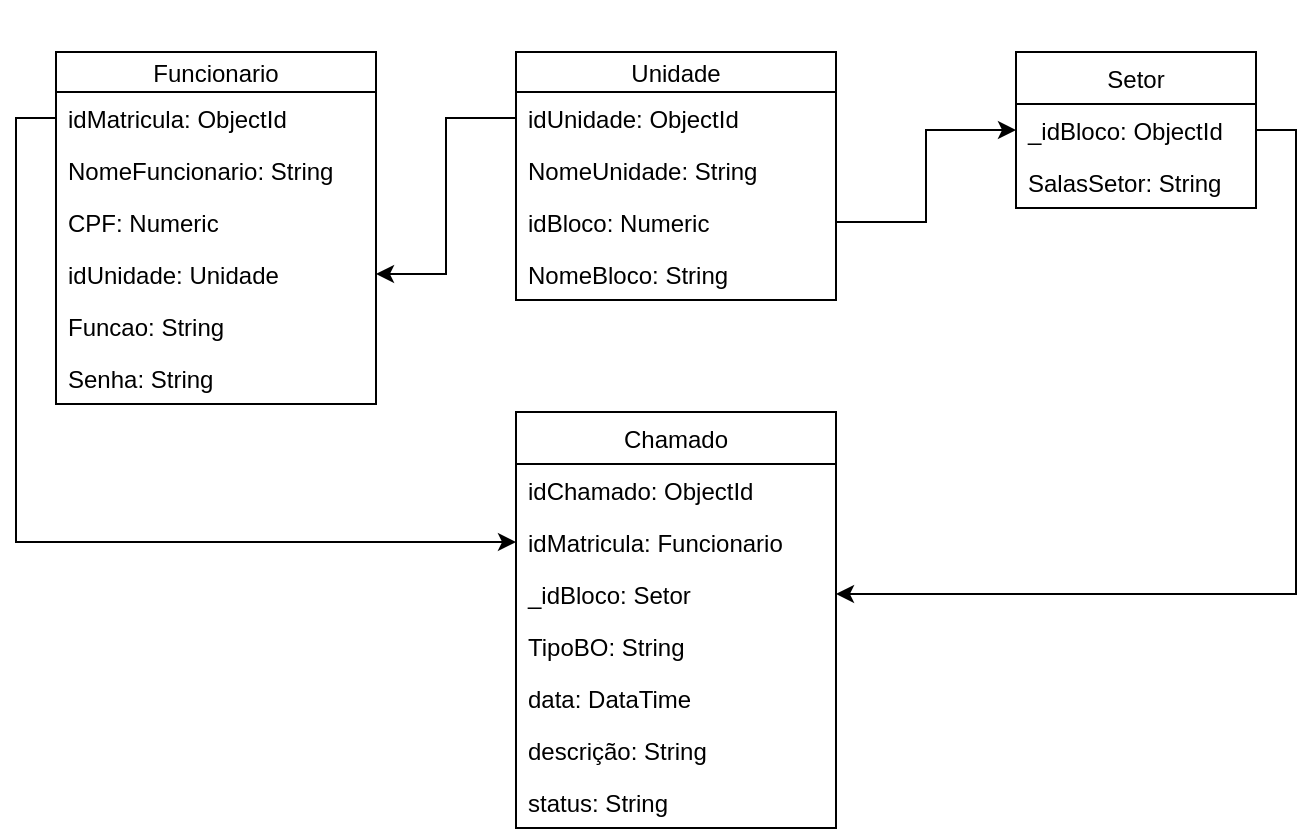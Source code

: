 <mxfile version="24.2.5" type="device">
  <diagram id="z1HYnriZMkcdqQTkhyPY" name="Page-1">
    <mxGraphModel dx="669" dy="458" grid="1" gridSize="10" guides="1" tooltips="1" connect="1" arrows="1" fold="1" page="1" pageScale="1" pageWidth="850" pageHeight="1100" math="0" shadow="0">
      <root>
        <mxCell id="0" />
        <mxCell id="1" parent="0" />
        <mxCell id="2" value="Funcionario" style="swimlane;fontStyle=0;childLayout=stackLayout;horizontal=1;startSize=20;fillColor=none;horizontalStack=0;resizeParent=1;resizeParentMax=0;resizeLast=0;collapsible=1;marginBottom=0;" parent="1" vertex="1">
          <mxGeometry x="70" y="90" width="160" height="176" as="geometry">
            <mxRectangle x="80" y="90" width="100" height="30" as="alternateBounds" />
          </mxGeometry>
        </mxCell>
        <mxCell id="4" value="idMatricula: ObjectId" style="text;strokeColor=none;fillColor=none;align=left;verticalAlign=top;spacingLeft=4;spacingRight=4;overflow=hidden;rotatable=0;points=[[0,0.5],[1,0.5]];portConstraint=eastwest;" parent="2" vertex="1">
          <mxGeometry y="20" width="160" height="26" as="geometry" />
        </mxCell>
        <mxCell id="5" value="NomeFuncionario: String" style="text;strokeColor=none;fillColor=none;align=left;verticalAlign=top;spacingLeft=4;spacingRight=4;overflow=hidden;rotatable=0;points=[[0,0.5],[1,0.5]];portConstraint=eastwest;" parent="2" vertex="1">
          <mxGeometry y="46" width="160" height="26" as="geometry" />
        </mxCell>
        <mxCell id="6" value="CPF: Numeric" style="text;strokeColor=none;fillColor=none;align=left;verticalAlign=top;spacingLeft=4;spacingRight=4;overflow=hidden;rotatable=0;points=[[0,0.5],[1,0.5]];portConstraint=eastwest;" parent="2" vertex="1">
          <mxGeometry y="72" width="160" height="26" as="geometry" />
        </mxCell>
        <mxCell id="XxOuZi0QKa9OhZijrjpP-45" value="idUnidade: Unidade" style="text;strokeColor=none;fillColor=none;align=left;verticalAlign=top;spacingLeft=4;spacingRight=4;overflow=hidden;rotatable=0;points=[[0,0.5],[1,0.5]];portConstraint=eastwest;" vertex="1" parent="2">
          <mxGeometry y="98" width="160" height="26" as="geometry" />
        </mxCell>
        <mxCell id="XxOuZi0QKa9OhZijrjpP-43" value="Funcao: String" style="text;strokeColor=none;fillColor=none;align=left;verticalAlign=top;spacingLeft=4;spacingRight=4;overflow=hidden;rotatable=0;points=[[0,0.5],[1,0.5]];portConstraint=eastwest;" vertex="1" parent="2">
          <mxGeometry y="124" width="160" height="26" as="geometry" />
        </mxCell>
        <mxCell id="XxOuZi0QKa9OhZijrjpP-31" value="Senha: String" style="text;strokeColor=none;fillColor=none;align=left;verticalAlign=top;spacingLeft=4;spacingRight=4;overflow=hidden;rotatable=0;points=[[0,0.5],[1,0.5]];portConstraint=eastwest;" vertex="1" parent="2">
          <mxGeometry y="150" width="160" height="26" as="geometry" />
        </mxCell>
        <mxCell id="9" value="Setor" style="swimlane;fontStyle=0;childLayout=stackLayout;horizontal=1;startSize=26;fillColor=none;horizontalStack=0;resizeParent=1;resizeParentMax=0;resizeLast=0;collapsible=1;marginBottom=0;" parent="1" vertex="1">
          <mxGeometry x="550" y="90" width="120" height="78" as="geometry" />
        </mxCell>
        <mxCell id="10" value="_idBloco: ObjectId" style="text;strokeColor=none;fillColor=none;align=left;verticalAlign=top;spacingLeft=4;spacingRight=4;overflow=hidden;rotatable=0;points=[[0,0.5],[1,0.5]];portConstraint=eastwest;" parent="9" vertex="1">
          <mxGeometry y="26" width="120" height="26" as="geometry" />
        </mxCell>
        <mxCell id="11" value="SalasSetor: String" style="text;strokeColor=none;fillColor=none;align=left;verticalAlign=top;spacingLeft=4;spacingRight=4;overflow=hidden;rotatable=0;points=[[0,0.5],[1,0.5]];portConstraint=eastwest;" parent="9" vertex="1">
          <mxGeometry y="52" width="120" height="26" as="geometry" />
        </mxCell>
        <mxCell id="13" value="Chamado" style="swimlane;fontStyle=0;childLayout=stackLayout;horizontal=1;startSize=26;fillColor=none;horizontalStack=0;resizeParent=1;resizeParentMax=0;resizeLast=0;collapsible=1;marginBottom=0;" parent="1" vertex="1">
          <mxGeometry x="300" y="270" width="160" height="208" as="geometry" />
        </mxCell>
        <mxCell id="14" value="idChamado: ObjectId" style="text;strokeColor=none;fillColor=none;align=left;verticalAlign=top;spacingLeft=4;spacingRight=4;overflow=hidden;rotatable=0;points=[[0,0.5],[1,0.5]];portConstraint=eastwest;" parent="13" vertex="1">
          <mxGeometry y="26" width="160" height="26" as="geometry" />
        </mxCell>
        <mxCell id="29" value="idMatricula: Funcionario" style="text;strokeColor=none;fillColor=none;align=left;verticalAlign=top;spacingLeft=4;spacingRight=4;overflow=hidden;rotatable=0;points=[[0,0.5],[1,0.5]];portConstraint=eastwest;" parent="13" vertex="1">
          <mxGeometry y="52" width="160" height="26" as="geometry" />
        </mxCell>
        <mxCell id="15" value="_idBloco: Setor" style="text;strokeColor=none;fillColor=none;align=left;verticalAlign=top;spacingLeft=4;spacingRight=4;overflow=hidden;rotatable=0;points=[[0,0.5],[1,0.5]];portConstraint=eastwest;" parent="13" vertex="1">
          <mxGeometry y="78" width="160" height="26" as="geometry" />
        </mxCell>
        <mxCell id="16" value="TipoBO: String" style="text;strokeColor=none;fillColor=none;align=left;verticalAlign=top;spacingLeft=4;spacingRight=4;overflow=hidden;rotatable=0;points=[[0,0.5],[1,0.5]];portConstraint=eastwest;" parent="13" vertex="1">
          <mxGeometry y="104" width="160" height="26" as="geometry" />
        </mxCell>
        <mxCell id="19" value="data: DataTime" style="text;strokeColor=none;fillColor=none;align=left;verticalAlign=top;spacingLeft=4;spacingRight=4;overflow=hidden;rotatable=0;points=[[0,0.5],[1,0.5]];portConstraint=eastwest;" parent="13" vertex="1">
          <mxGeometry y="130" width="160" height="26" as="geometry" />
        </mxCell>
        <mxCell id="18" value="descrição: String" style="text;strokeColor=none;fillColor=none;align=left;verticalAlign=top;spacingLeft=4;spacingRight=4;overflow=hidden;rotatable=0;points=[[0,0.5],[1,0.5]];portConstraint=eastwest;" parent="13" vertex="1">
          <mxGeometry y="156" width="160" height="26" as="geometry" />
        </mxCell>
        <mxCell id="20" value="status: String" style="text;strokeColor=none;fillColor=none;align=left;verticalAlign=top;spacingLeft=4;spacingRight=4;overflow=hidden;rotatable=0;points=[[0,0.5],[1,0.5]];portConstraint=eastwest;" parent="13" vertex="1">
          <mxGeometry y="182" width="160" height="26" as="geometry" />
        </mxCell>
        <mxCell id="XxOuZi0QKa9OhZijrjpP-39" value="" style="edgeStyle=orthogonalEdgeStyle;rounded=0;orthogonalLoop=1;jettySize=auto;html=1;" edge="1" parent="1" source="XxOuZi0QKa9OhZijrjpP-34" target="10">
          <mxGeometry relative="1" as="geometry" />
        </mxCell>
        <mxCell id="XxOuZi0QKa9OhZijrjpP-38" value="" style="endArrow=diamondThin;endFill=1;endSize=24;html=1;exitX=1;exitY=0;exitDx=0;exitDy=0;" edge="1" parent="1" target="XxOuZi0QKa9OhZijrjpP-32">
          <mxGeometry width="160" relative="1" as="geometry">
            <mxPoint x="400" y="90" as="sourcePoint" />
            <mxPoint x="480" y="90" as="targetPoint" />
          </mxGeometry>
        </mxCell>
        <mxCell id="XxOuZi0QKa9OhZijrjpP-32" value="Unidade" style="swimlane;fontStyle=0;childLayout=stackLayout;horizontal=1;startSize=20;fillColor=none;horizontalStack=0;resizeParent=1;resizeParentMax=0;resizeLast=0;collapsible=1;marginBottom=0;" vertex="1" parent="1">
          <mxGeometry x="300" y="90" width="160" height="124" as="geometry">
            <mxRectangle x="80" y="90" width="100" height="30" as="alternateBounds" />
          </mxGeometry>
        </mxCell>
        <mxCell id="XxOuZi0QKa9OhZijrjpP-36" value="idUnidade: ObjectId" style="text;strokeColor=none;fillColor=none;align=left;verticalAlign=top;spacingLeft=4;spacingRight=4;overflow=hidden;rotatable=0;points=[[0,0.5],[1,0.5]];portConstraint=eastwest;" vertex="1" parent="XxOuZi0QKa9OhZijrjpP-32">
          <mxGeometry y="20" width="160" height="26" as="geometry" />
        </mxCell>
        <mxCell id="XxOuZi0QKa9OhZijrjpP-44" value="NomeUnidade: String" style="text;strokeColor=none;fillColor=none;align=left;verticalAlign=top;spacingLeft=4;spacingRight=4;overflow=hidden;rotatable=0;points=[[0,0.5],[1,0.5]];portConstraint=eastwest;" vertex="1" parent="XxOuZi0QKa9OhZijrjpP-32">
          <mxGeometry y="46" width="160" height="26" as="geometry" />
        </mxCell>
        <mxCell id="XxOuZi0QKa9OhZijrjpP-34" value="idBloco: Numeric" style="text;strokeColor=none;fillColor=none;align=left;verticalAlign=top;spacingLeft=4;spacingRight=4;overflow=hidden;rotatable=0;points=[[0,0.5],[1,0.5]];portConstraint=eastwest;" vertex="1" parent="XxOuZi0QKa9OhZijrjpP-32">
          <mxGeometry y="72" width="160" height="26" as="geometry" />
        </mxCell>
        <mxCell id="XxOuZi0QKa9OhZijrjpP-37" value="NomeBloco: String" style="text;strokeColor=none;fillColor=none;align=left;verticalAlign=top;spacingLeft=4;spacingRight=4;overflow=hidden;rotatable=0;points=[[0,0.5],[1,0.5]];portConstraint=eastwest;" vertex="1" parent="XxOuZi0QKa9OhZijrjpP-32">
          <mxGeometry y="98" width="160" height="26" as="geometry" />
        </mxCell>
        <mxCell id="XxOuZi0QKa9OhZijrjpP-40" value="" style="edgeStyle=orthogonalEdgeStyle;rounded=0;orthogonalLoop=1;jettySize=auto;html=1;exitX=0;exitY=0.5;exitDx=0;exitDy=0;" edge="1" parent="1" source="XxOuZi0QKa9OhZijrjpP-36" target="XxOuZi0QKa9OhZijrjpP-45">
          <mxGeometry relative="1" as="geometry">
            <mxPoint x="230" y="227" as="sourcePoint" />
          </mxGeometry>
        </mxCell>
        <mxCell id="XxOuZi0QKa9OhZijrjpP-41" style="edgeStyle=orthogonalEdgeStyle;rounded=0;orthogonalLoop=1;jettySize=auto;html=1;exitX=1;exitY=0.5;exitDx=0;exitDy=0;entryX=1;entryY=0.5;entryDx=0;entryDy=0;" edge="1" parent="1" source="10" target="15">
          <mxGeometry relative="1" as="geometry" />
        </mxCell>
        <mxCell id="XxOuZi0QKa9OhZijrjpP-42" style="edgeStyle=orthogonalEdgeStyle;rounded=0;orthogonalLoop=1;jettySize=auto;html=1;exitX=0;exitY=0.5;exitDx=0;exitDy=0;entryX=0;entryY=0.5;entryDx=0;entryDy=0;" edge="1" parent="1" source="4" target="29">
          <mxGeometry relative="1" as="geometry" />
        </mxCell>
      </root>
    </mxGraphModel>
  </diagram>
</mxfile>
